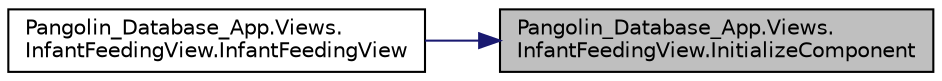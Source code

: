 digraph "Pangolin_Database_App.Views.InfantFeedingView.InitializeComponent"
{
 // LATEX_PDF_SIZE
  edge [fontname="Helvetica",fontsize="10",labelfontname="Helvetica",labelfontsize="10"];
  node [fontname="Helvetica",fontsize="10",shape=record];
  rankdir="RL";
  Node1 [label="Pangolin_Database_App.Views.\lInfantFeedingView.InitializeComponent",height=0.2,width=0.4,color="black", fillcolor="grey75", style="filled", fontcolor="black",tooltip="InitializeComponent"];
  Node1 -> Node2 [dir="back",color="midnightblue",fontsize="10",style="solid"];
  Node2 [label="Pangolin_Database_App.Views.\lInfantFeedingView.InfantFeedingView",height=0.2,width=0.4,color="black", fillcolor="white", style="filled",URL="$class_pangolin___database___app_1_1_views_1_1_infant_feeding_view.html#a115330ab40fe449a9e0785fb545d1d9f",tooltip=" "];
}

